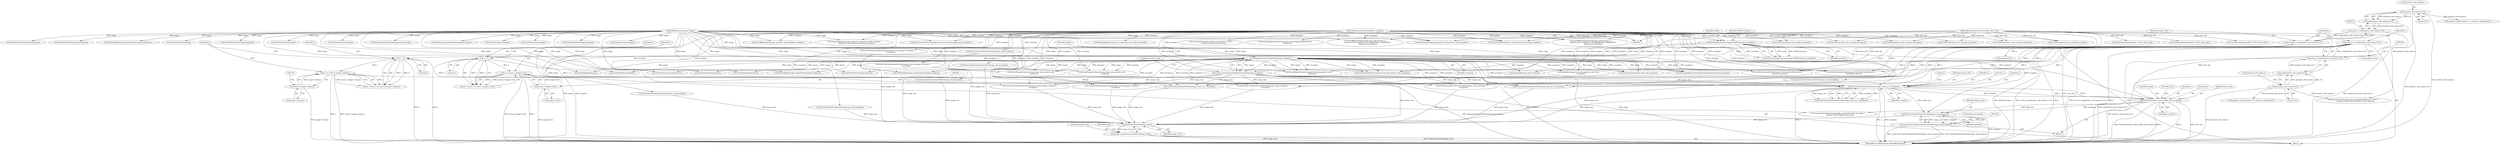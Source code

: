 digraph "0_ImageMagick_726812fa2fa7ce16bcf58f6e115f65427a1c0950_2@pointer" {
"1001264" [label="(Call,SyncCacheViewAuthenticPixels(image_view,exception))"];
"1001225" [label="(Call,GetCacheViewAuthenticPixels(image_view,x,y,1,1,exception))"];
"1000219" [label="(Call,image_view=AcquireAuthenticCacheView(image,exception))"];
"1000221" [label="(Call,AcquireAuthenticCacheView(image,exception))"];
"1000188" [label="(Call,SetImageColorspace(image,sRGBColorspace,exception))"];
"1000104" [label="(MethodParameterIn,Image *image)"];
"1000107" [label="(MethodParameterIn,ExceptionInfo *exception)"];
"1001212" [label="(Call,x < 0)"];
"1000195" [label="(Call,x=(ssize_t) ceil(primitive_info->point.x-0.5))"];
"1000197" [label="(Call,(ssize_t) ceil(primitive_info->point.x-0.5))"];
"1000199" [label="(Call,ceil(primitive_info->point.x-0.5))"];
"1000200" [label="(Call,primitive_info->point.x-0.5)"];
"1001215" [label="(Call,x >= (ssize_t) image->columns)"];
"1001217" [label="(Call,(ssize_t) image->columns)"];
"1001199" [label="(Call,y < 0)"];
"1000207" [label="(Call,y=(ssize_t) ceil(primitive_info->point.y-0.5))"];
"1000209" [label="(Call,(ssize_t) ceil(primitive_info->point.y-0.5))"];
"1000211" [label="(Call,ceil(primitive_info->point.y-0.5))"];
"1000212" [label="(Call,primitive_info->point.y-0.5)"];
"1001202" [label="(Call,y >= (ssize_t) image->rows)"];
"1001204" [label="(Call,(ssize_t) image->rows)"];
"1001239" [label="(Call,GetFillColor(draw_info,x,y,&fill_color,exception))"];
"1000105" [label="(MethodParameterIn,const DrawInfo *draw_info)"];
"1001262" [label="(Call,(void) SyncCacheViewAuthenticPixels(image_view,exception))"];
"1001608" [label="(Call,DestroyCacheView(image_view))"];
"1001606" [label="(Call,image_view=DestroyCacheView(image_view))"];
"1000932" [label="(Call,ReadImage(clone_info,exception))"];
"1000393" [label="(Call,SyncCacheViewAuthenticPixels(image_view,exception))"];
"1001262" [label="(Call,(void) SyncCacheViewAuthenticPixels(image_view,exception))"];
"1000537" [label="(Call,GetFillColor(draw_info,x,y,&pixel,exception))"];
"1000912" [label="(Call,ReadInlineImage(clone_info,primitive_info->text,\n          exception))"];
"1000213" [label="(Call,primitive_info->point.y)"];
"1000189" [label="(Identifier,image)"];
"1001215" [label="(Call,x >= (ssize_t) image->columns)"];
"1001629" [label="(MethodReturn,MagickExport MagickBooleanType)"];
"1001247" [label="(Identifier,image)"];
"1000870" [label="(Call,SyncCacheViewAuthenticPixels(image_view,exception))"];
"1000220" [label="(Identifier,image_view)"];
"1000212" [label="(Call,primitive_info->point.y-0.5)"];
"1000296" [label="(Call,GetOneCacheViewVirtualPixelInfo(image_view,x,y,&target,\n            exception))"];
"1001217" [label="(Call,(ssize_t) image->columns)"];
"1000269" [label="(Call,GetFillColor(draw_info,x,y,&pixel,exception))"];
"1001267" [label="(ControlStructure,break;)"];
"1001202" [label="(Call,y >= (ssize_t) image->rows)"];
"1000201" [label="(Call,primitive_info->point.x)"];
"1000544" [label="(Call,SetPixelAlpha(image,ClampToQuantum(pixel.alpha),q))"];
"1000186" [label="(Call,(void) SetImageColorspace(image,sRGBColorspace,exception))"];
"1000380" [label="(Call,SetPixelAlpha(image,ClampToQuantum(pixel.alpha),q))"];
"1001388" [label="(Call,CloneDrawInfo((ImageInfo *) NULL,draw_info))"];
"1000221" [label="(Call,AcquireAuthenticCacheView(image,exception))"];
"1000209" [label="(Call,(ssize_t) ceil(primitive_info->point.y-0.5))"];
"1000195" [label="(Call,x=(ssize_t) ceil(primitive_info->point.x-0.5))"];
"1000206" [label="(Literal,0.5)"];
"1000370" [label="(Call,GetPixelChannels(image))"];
"1000226" [label="(Identifier,primitive_info)"];
"1000606" [label="(Call,SetPixelViaPixelInfo(image,&pixel,q))"];
"1000208" [label="(Identifier,y)"];
"1000105" [label="(MethodParameterIn,const DrawInfo *draw_info)"];
"1001198" [label="(Call,(y < 0) || (y >= (ssize_t) image->rows))"];
"1000678" [label="(Call,GetPixelInfoPixel(image,q,&pixel))"];
"1000730" [label="(Call,GetOneVirtualPixelInfo(image,TileVirtualPixelMethod,x,y,\n            &target,exception))"];
"1000276" [label="(Call,SetPixelAlpha(image,ClampToQuantum(pixel.alpha),q))"];
"1000599" [label="(Call,GetFillColor(draw_info,x,y,&pixel,exception))"];
"1000285" [label="(Call,SyncCacheViewAuthenticPixels(image_view,exception))"];
"1000255" [label="(Call,GetCacheViewAuthenticPixels(image_view,x,y,1,1,exception))"];
"1000223" [label="(Identifier,exception)"];
"1000553" [label="(Call,GetPixelChannels(image))"];
"1001480" [label="(Call,primitive_info[i-1].point.x == primitive_info[0].point.x)"];
"1000507" [label="(Call,GetCacheViewAuthenticPixels(image_view,0,y,image->columns,1,\n              exception))"];
"1001258" [label="(Call,GetPixelAlpha(image,q))"];
"1000211" [label="(Call,ceil(primitive_info->point.y-0.5))"];
"1000801" [label="(Call,GetPixelInfo(image,&pixel))"];
"1001245" [label="(Identifier,exception)"];
"1001165" [label="(Call,DrawAffineImage(image,composite_image,&affine,exception))"];
"1001608" [label="(Call,DestroyCacheView(image_view))"];
"1001211" [label="(Call,(x < 0) || (x >= (ssize_t) image->columns))"];
"1001206" [label="(Call,image->rows)"];
"1001409" [label="(Call,DrawPolygonPrimitive(image,clone_info,primitive_info,\n             exception))"];
"1001225" [label="(Call,GetCacheViewAuthenticPixels(image_view,x,y,1,1,exception))"];
"1000196" [label="(Identifier,x)"];
"1001264" [label="(Call,SyncCacheViewAuthenticPixels(image_view,exception))"];
"1000822" [label="(Call,GetCacheViewAuthenticPixels(image_view,0,y,image->columns,1,\n              exception))"];
"1000222" [label="(Identifier,image)"];
"1001266" [label="(Identifier,exception)"];
"1001214" [label="(Literal,0)"];
"1001231" [label="(Identifier,exception)"];
"1000191" [label="(Identifier,exception)"];
"1000219" [label="(Call,image_view=AcquireAuthenticCacheView(image,exception))"];
"1001243" [label="(Call,&fill_color)"];
"1000866" [label="(Call,GetPixelChannels(image))"];
"1001212" [label="(Call,x < 0)"];
"1000108" [label="(Block,)"];
"1001581" [label="(Call,DrawPolygonPrimitive(image,clone_info,primitive_info,\n             exception))"];
"1000482" [label="(Call,SetImageChannelMask(image,channel_mask))"];
"1001552" [label="(Call,DrawPolygonPrimitive(image,draw_info,primitive_info,\n                exception))"];
"1000464" [label="(Call,FloodfillPaintImage(image,draw_info,&target,x,y,\n            primitive_info->method == FloodfillMethod ? MagickFalse :\n            MagickTrue,exception))"];
"1001239" [label="(Call,GetFillColor(draw_info,x,y,&fill_color,exception))"];
"1000557" [label="(Call,SyncCacheViewAuthenticPixels(image_view,exception))"];
"1000459" [label="(Call,SetImageChannelMask(image,AlphaChannel))"];
"1001229" [label="(Literal,1)"];
"1000694" [label="(Call,GetPixelChannels(image))"];
"1001265" [label="(Identifier,image_view)"];
"1000190" [label="(Identifier,sRGBColorspace)"];
"1000715" [label="(Call,SyncCacheViewAuthenticPixels(image_view,exception))"];
"1001600" [label="(Call,DrawPolygonPrimitive(image,draw_info,primitive_info,exception))"];
"1000389" [label="(Call,GetPixelChannels(image))"];
"1000648" [label="(Call,GetCacheViewAuthenticPixels(image_view,0,y,image->columns,1,\n              exception))"];
"1001072" [label="(Call,SetGeometry(image,&geometry))"];
"1000188" [label="(Call,SetImageColorspace(image,sRGBColorspace,exception))"];
"1001226" [label="(Identifier,image_view)"];
"1001606" [label="(Call,image_view=DestroyCacheView(image_view))"];
"1001227" [label="(Identifier,x)"];
"1000409" [label="(Call,GetOneVirtualPixelInfo(image,TileVirtualPixelMethod,x,y,\n            &target,exception))"];
"1001200" [label="(Identifier,y)"];
"1001607" [label="(Identifier,image_view)"];
"1001242" [label="(Identifier,y)"];
"1001592" [label="(Call,DrawStrokePolygon(image,draw_info,primitive_info,exception))"];
"1001066" [label="(Call,SetImageAlpha(composite_image,draw_info->alpha,exception))"];
"1000199" [label="(Call,ceil(primitive_info->point.x-0.5))"];
"1001201" [label="(Literal,0)"];
"1000107" [label="(MethodParameterIn,ExceptionInfo *exception)"];
"1000207" [label="(Call,y=(ssize_t) ceil(primitive_info->point.y-0.5))"];
"1001223" [label="(Call,q=GetCacheViewAuthenticPixels(image_view,x,y,1,1,exception))"];
"1001420" [label="(Call,DrawDashPolygon(draw_info,primitive_info,image,exception))"];
"1000697" [label="(Call,GetFillColor(draw_info,x,y,&pixel,exception))"];
"1000581" [label="(Call,GetCacheViewAuthenticPixels(image_view,x,y,1,1,exception))"];
"1001174" [label="(Call,CompositeImage(image,composite_image,draw_info->compose,\n          MagickTrue,geometry.x,geometry.y,exception))"];
"1000324" [label="(Call,GetCacheViewAuthenticPixels(image_view,0,y,image->columns,1,\n              exception))"];
"1000104" [label="(MethodParameterIn,Image *image)"];
"1001088" [label="(Call,geometry.y=y)"];
"1000218" [label="(Literal,0.5)"];
"1000354" [label="(Call,GetPixelInfoPixel(image,q,&pixel))"];
"1001199" [label="(Call,y < 0)"];
"1001204" [label="(Call,(ssize_t) image->rows)"];
"1001230" [label="(Literal,1)"];
"1001219" [label="(Call,image->columns)"];
"1001300" [label="(Call,FormatLocaleString(geometry,MagickPathExtent,\"%+f%+f\",\n        primitive_info->point.x,primitive_info->point.y))"];
"1001216" [label="(Identifier,x)"];
"1001497" [label="(Call,primitive_info[i-1].point.y == primitive_info[0].point.y)"];
"1001613" [label="(Identifier,image)"];
"1001246" [label="(Call,CompositePixelOver(image,&fill_color,(double) fill_color.alpha,q,\n        (double) GetPixelAlpha(image,q),q))"];
"1000711" [label="(Call,GetPixelChannels(image))"];
"1001241" [label="(Identifier,x)"];
"1000595" [label="(Call,GetPixelInfo(image,&pixel))"];
"1001228" [label="(Identifier,y)"];
"1001609" [label="(Identifier,image_view)"];
"1001213" [label="(Identifier,x)"];
"1001083" [label="(Call,geometry.x=x)"];
"1000780" [label="(Call,FloodfillPaintImage(image,draw_info,&target,x,y,\n            primitive_info->method == FloodfillMethod ? MagickFalse :\n            MagickTrue,exception))"];
"1001324" [label="(Call,AnnotateImage(image,clone_info,exception))"];
"1000852" [label="(Call,GetFillColor(draw_info,x,y,&pixel,exception))"];
"1001283" [label="(Call,CloneDrawInfo((ImageInfo *) NULL,draw_info))"];
"1000303" [label="(Call,GetPixelInfo(image,&pixel))"];
"1001038" [label="(Call,TransformImage(&composite_image,(char *) NULL,\n            composite_geometry,exception))"];
"1000197" [label="(Call,(ssize_t) ceil(primitive_info->point.x-0.5))"];
"1000624" [label="(Call,GetOneCacheViewVirtualPixelInfo(image_view,x,y,&target,\n            exception))"];
"1001203" [label="(Identifier,y)"];
"1001560" [label="(Call,CloneDrawInfo((ImageInfo *) NULL,draw_info))"];
"1001121" [label="(Call,ParseGravityGeometry(image,composite_geometry,&geometry,exception))"];
"1000200" [label="(Call,primitive_info->point.x-0.5)"];
"1001194" [label="(Block,)"];
"1000239" [label="(Call,SetImageAlphaChannel(image,OpaqueAlphaChannel,exception))"];
"1000613" [label="(Call,SyncCacheViewAuthenticPixels(image_view,exception))"];
"1000704" [label="(Call,SetPixelViaPixelInfo(image,&pixel,q))"];
"1000859" [label="(Call,SetPixelViaPixelInfo(image,&pixel,q))"];
"1000373" [label="(Call,GetFillColor(draw_info,x,y,&pixel,exception))"];
"1001240" [label="(Identifier,draw_info)"];
"1001054" [label="(Call,SetImageAlphaChannel(composite_image,OpaqueAlphaChannel,\n          exception))"];
"1001264" -> "1001262"  [label="AST: "];
"1001264" -> "1001266"  [label="CFG: "];
"1001265" -> "1001264"  [label="AST: "];
"1001266" -> "1001264"  [label="AST: "];
"1001262" -> "1001264"  [label="CFG: "];
"1001264" -> "1001629"  [label="DDG: exception"];
"1001264" -> "1001262"  [label="DDG: image_view"];
"1001264" -> "1001262"  [label="DDG: exception"];
"1001225" -> "1001264"  [label="DDG: image_view"];
"1001239" -> "1001264"  [label="DDG: exception"];
"1000107" -> "1001264"  [label="DDG: exception"];
"1001264" -> "1001608"  [label="DDG: image_view"];
"1001225" -> "1001223"  [label="AST: "];
"1001225" -> "1001231"  [label="CFG: "];
"1001226" -> "1001225"  [label="AST: "];
"1001227" -> "1001225"  [label="AST: "];
"1001228" -> "1001225"  [label="AST: "];
"1001229" -> "1001225"  [label="AST: "];
"1001230" -> "1001225"  [label="AST: "];
"1001231" -> "1001225"  [label="AST: "];
"1001223" -> "1001225"  [label="CFG: "];
"1001225" -> "1001629"  [label="DDG: y"];
"1001225" -> "1001629"  [label="DDG: x"];
"1001225" -> "1001629"  [label="DDG: exception"];
"1001225" -> "1001223"  [label="DDG: exception"];
"1001225" -> "1001223"  [label="DDG: 1"];
"1001225" -> "1001223"  [label="DDG: image_view"];
"1001225" -> "1001223"  [label="DDG: x"];
"1001225" -> "1001223"  [label="DDG: y"];
"1000219" -> "1001225"  [label="DDG: image_view"];
"1001212" -> "1001225"  [label="DDG: x"];
"1001215" -> "1001225"  [label="DDG: x"];
"1001199" -> "1001225"  [label="DDG: y"];
"1001202" -> "1001225"  [label="DDG: y"];
"1000221" -> "1001225"  [label="DDG: exception"];
"1000107" -> "1001225"  [label="DDG: exception"];
"1001225" -> "1001239"  [label="DDG: x"];
"1001225" -> "1001239"  [label="DDG: y"];
"1001225" -> "1001239"  [label="DDG: exception"];
"1001225" -> "1001608"  [label="DDG: image_view"];
"1000219" -> "1000108"  [label="AST: "];
"1000219" -> "1000221"  [label="CFG: "];
"1000220" -> "1000219"  [label="AST: "];
"1000221" -> "1000219"  [label="AST: "];
"1000226" -> "1000219"  [label="CFG: "];
"1000219" -> "1001629"  [label="DDG: AcquireAuthenticCacheView(image,exception)"];
"1000221" -> "1000219"  [label="DDG: image"];
"1000221" -> "1000219"  [label="DDG: exception"];
"1000219" -> "1000255"  [label="DDG: image_view"];
"1000219" -> "1000296"  [label="DDG: image_view"];
"1000219" -> "1000507"  [label="DDG: image_view"];
"1000219" -> "1000581"  [label="DDG: image_view"];
"1000219" -> "1000624"  [label="DDG: image_view"];
"1000219" -> "1000822"  [label="DDG: image_view"];
"1000219" -> "1001608"  [label="DDG: image_view"];
"1000221" -> "1000223"  [label="CFG: "];
"1000222" -> "1000221"  [label="AST: "];
"1000223" -> "1000221"  [label="AST: "];
"1000221" -> "1001629"  [label="DDG: exception"];
"1000221" -> "1001629"  [label="DDG: image"];
"1000188" -> "1000221"  [label="DDG: image"];
"1000188" -> "1000221"  [label="DDG: exception"];
"1000104" -> "1000221"  [label="DDG: image"];
"1000107" -> "1000221"  [label="DDG: exception"];
"1000221" -> "1000239"  [label="DDG: image"];
"1000221" -> "1000239"  [label="DDG: exception"];
"1000221" -> "1000255"  [label="DDG: exception"];
"1000221" -> "1000276"  [label="DDG: image"];
"1000221" -> "1000296"  [label="DDG: exception"];
"1000221" -> "1000303"  [label="DDG: image"];
"1000221" -> "1000409"  [label="DDG: image"];
"1000221" -> "1000409"  [label="DDG: exception"];
"1000221" -> "1000507"  [label="DDG: exception"];
"1000221" -> "1000544"  [label="DDG: image"];
"1000221" -> "1000581"  [label="DDG: exception"];
"1000221" -> "1000595"  [label="DDG: image"];
"1000221" -> "1000624"  [label="DDG: exception"];
"1000221" -> "1000678"  [label="DDG: image"];
"1000221" -> "1000730"  [label="DDG: image"];
"1000221" -> "1000730"  [label="DDG: exception"];
"1000221" -> "1000801"  [label="DDG: image"];
"1000221" -> "1000822"  [label="DDG: exception"];
"1000221" -> "1000912"  [label="DDG: exception"];
"1000221" -> "1000932"  [label="DDG: exception"];
"1000221" -> "1001072"  [label="DDG: image"];
"1000221" -> "1001258"  [label="DDG: image"];
"1000221" -> "1001324"  [label="DDG: image"];
"1000221" -> "1001324"  [label="DDG: exception"];
"1000221" -> "1001409"  [label="DDG: image"];
"1000221" -> "1001409"  [label="DDG: exception"];
"1000221" -> "1001552"  [label="DDG: image"];
"1000221" -> "1001552"  [label="DDG: exception"];
"1000221" -> "1001581"  [label="DDG: image"];
"1000221" -> "1001581"  [label="DDG: exception"];
"1000221" -> "1001600"  [label="DDG: image"];
"1000221" -> "1001600"  [label="DDG: exception"];
"1000188" -> "1000186"  [label="AST: "];
"1000188" -> "1000191"  [label="CFG: "];
"1000189" -> "1000188"  [label="AST: "];
"1000190" -> "1000188"  [label="AST: "];
"1000191" -> "1000188"  [label="AST: "];
"1000186" -> "1000188"  [label="CFG: "];
"1000188" -> "1001629"  [label="DDG: sRGBColorspace"];
"1000188" -> "1000186"  [label="DDG: image"];
"1000188" -> "1000186"  [label="DDG: sRGBColorspace"];
"1000188" -> "1000186"  [label="DDG: exception"];
"1000104" -> "1000188"  [label="DDG: image"];
"1000107" -> "1000188"  [label="DDG: exception"];
"1000104" -> "1000103"  [label="AST: "];
"1000104" -> "1001629"  [label="DDG: image"];
"1000104" -> "1000239"  [label="DDG: image"];
"1000104" -> "1000276"  [label="DDG: image"];
"1000104" -> "1000303"  [label="DDG: image"];
"1000104" -> "1000354"  [label="DDG: image"];
"1000104" -> "1000370"  [label="DDG: image"];
"1000104" -> "1000380"  [label="DDG: image"];
"1000104" -> "1000389"  [label="DDG: image"];
"1000104" -> "1000409"  [label="DDG: image"];
"1000104" -> "1000459"  [label="DDG: image"];
"1000104" -> "1000464"  [label="DDG: image"];
"1000104" -> "1000482"  [label="DDG: image"];
"1000104" -> "1000544"  [label="DDG: image"];
"1000104" -> "1000553"  [label="DDG: image"];
"1000104" -> "1000595"  [label="DDG: image"];
"1000104" -> "1000606"  [label="DDG: image"];
"1000104" -> "1000678"  [label="DDG: image"];
"1000104" -> "1000694"  [label="DDG: image"];
"1000104" -> "1000704"  [label="DDG: image"];
"1000104" -> "1000711"  [label="DDG: image"];
"1000104" -> "1000730"  [label="DDG: image"];
"1000104" -> "1000780"  [label="DDG: image"];
"1000104" -> "1000801"  [label="DDG: image"];
"1000104" -> "1000859"  [label="DDG: image"];
"1000104" -> "1000866"  [label="DDG: image"];
"1000104" -> "1001072"  [label="DDG: image"];
"1000104" -> "1001121"  [label="DDG: image"];
"1000104" -> "1001165"  [label="DDG: image"];
"1000104" -> "1001174"  [label="DDG: image"];
"1000104" -> "1001246"  [label="DDG: image"];
"1000104" -> "1001258"  [label="DDG: image"];
"1000104" -> "1001324"  [label="DDG: image"];
"1000104" -> "1001409"  [label="DDG: image"];
"1000104" -> "1001420"  [label="DDG: image"];
"1000104" -> "1001552"  [label="DDG: image"];
"1000104" -> "1001581"  [label="DDG: image"];
"1000104" -> "1001592"  [label="DDG: image"];
"1000104" -> "1001600"  [label="DDG: image"];
"1000107" -> "1000103"  [label="AST: "];
"1000107" -> "1001629"  [label="DDG: exception"];
"1000107" -> "1000239"  [label="DDG: exception"];
"1000107" -> "1000255"  [label="DDG: exception"];
"1000107" -> "1000269"  [label="DDG: exception"];
"1000107" -> "1000285"  [label="DDG: exception"];
"1000107" -> "1000296"  [label="DDG: exception"];
"1000107" -> "1000324"  [label="DDG: exception"];
"1000107" -> "1000373"  [label="DDG: exception"];
"1000107" -> "1000393"  [label="DDG: exception"];
"1000107" -> "1000409"  [label="DDG: exception"];
"1000107" -> "1000464"  [label="DDG: exception"];
"1000107" -> "1000507"  [label="DDG: exception"];
"1000107" -> "1000537"  [label="DDG: exception"];
"1000107" -> "1000557"  [label="DDG: exception"];
"1000107" -> "1000581"  [label="DDG: exception"];
"1000107" -> "1000599"  [label="DDG: exception"];
"1000107" -> "1000613"  [label="DDG: exception"];
"1000107" -> "1000624"  [label="DDG: exception"];
"1000107" -> "1000648"  [label="DDG: exception"];
"1000107" -> "1000697"  [label="DDG: exception"];
"1000107" -> "1000715"  [label="DDG: exception"];
"1000107" -> "1000730"  [label="DDG: exception"];
"1000107" -> "1000780"  [label="DDG: exception"];
"1000107" -> "1000822"  [label="DDG: exception"];
"1000107" -> "1000852"  [label="DDG: exception"];
"1000107" -> "1000870"  [label="DDG: exception"];
"1000107" -> "1000912"  [label="DDG: exception"];
"1000107" -> "1000932"  [label="DDG: exception"];
"1000107" -> "1001038"  [label="DDG: exception"];
"1000107" -> "1001054"  [label="DDG: exception"];
"1000107" -> "1001066"  [label="DDG: exception"];
"1000107" -> "1001121"  [label="DDG: exception"];
"1000107" -> "1001165"  [label="DDG: exception"];
"1000107" -> "1001174"  [label="DDG: exception"];
"1000107" -> "1001239"  [label="DDG: exception"];
"1000107" -> "1001324"  [label="DDG: exception"];
"1000107" -> "1001409"  [label="DDG: exception"];
"1000107" -> "1001420"  [label="DDG: exception"];
"1000107" -> "1001552"  [label="DDG: exception"];
"1000107" -> "1001581"  [label="DDG: exception"];
"1000107" -> "1001592"  [label="DDG: exception"];
"1000107" -> "1001600"  [label="DDG: exception"];
"1001212" -> "1001211"  [label="AST: "];
"1001212" -> "1001214"  [label="CFG: "];
"1001213" -> "1001212"  [label="AST: "];
"1001214" -> "1001212"  [label="AST: "];
"1001216" -> "1001212"  [label="CFG: "];
"1001211" -> "1001212"  [label="CFG: "];
"1001212" -> "1001629"  [label="DDG: x"];
"1001212" -> "1001211"  [label="DDG: x"];
"1001212" -> "1001211"  [label="DDG: 0"];
"1000195" -> "1001212"  [label="DDG: x"];
"1001212" -> "1001215"  [label="DDG: x"];
"1000195" -> "1000108"  [label="AST: "];
"1000195" -> "1000197"  [label="CFG: "];
"1000196" -> "1000195"  [label="AST: "];
"1000197" -> "1000195"  [label="AST: "];
"1000208" -> "1000195"  [label="CFG: "];
"1000195" -> "1001629"  [label="DDG: (ssize_t) ceil(primitive_info->point.x-0.5)"];
"1000195" -> "1001629"  [label="DDG: x"];
"1000197" -> "1000195"  [label="DDG: ceil(primitive_info->point.x-0.5)"];
"1000195" -> "1000255"  [label="DDG: x"];
"1000195" -> "1000296"  [label="DDG: x"];
"1000195" -> "1000409"  [label="DDG: x"];
"1000195" -> "1000581"  [label="DDG: x"];
"1000195" -> "1000624"  [label="DDG: x"];
"1000195" -> "1000730"  [label="DDG: x"];
"1000195" -> "1001083"  [label="DDG: x"];
"1000197" -> "1000199"  [label="CFG: "];
"1000198" -> "1000197"  [label="AST: "];
"1000199" -> "1000197"  [label="AST: "];
"1000197" -> "1001629"  [label="DDG: ceil(primitive_info->point.x-0.5)"];
"1000199" -> "1000197"  [label="DDG: primitive_info->point.x-0.5"];
"1000199" -> "1000200"  [label="CFG: "];
"1000200" -> "1000199"  [label="AST: "];
"1000199" -> "1001629"  [label="DDG: primitive_info->point.x-0.5"];
"1000200" -> "1000199"  [label="DDG: primitive_info->point.x"];
"1000200" -> "1000199"  [label="DDG: 0.5"];
"1000200" -> "1000206"  [label="CFG: "];
"1000201" -> "1000200"  [label="AST: "];
"1000206" -> "1000200"  [label="AST: "];
"1000200" -> "1001629"  [label="DDG: primitive_info->point.x"];
"1000200" -> "1001300"  [label="DDG: primitive_info->point.x"];
"1000200" -> "1001480"  [label="DDG: primitive_info->point.x"];
"1001215" -> "1001211"  [label="AST: "];
"1001215" -> "1001217"  [label="CFG: "];
"1001216" -> "1001215"  [label="AST: "];
"1001217" -> "1001215"  [label="AST: "];
"1001211" -> "1001215"  [label="CFG: "];
"1001215" -> "1001629"  [label="DDG: x"];
"1001215" -> "1001629"  [label="DDG: (ssize_t) image->columns"];
"1001215" -> "1001211"  [label="DDG: x"];
"1001215" -> "1001211"  [label="DDG: (ssize_t) image->columns"];
"1001217" -> "1001215"  [label="DDG: image->columns"];
"1001217" -> "1001219"  [label="CFG: "];
"1001218" -> "1001217"  [label="AST: "];
"1001219" -> "1001217"  [label="AST: "];
"1001217" -> "1001629"  [label="DDG: image->columns"];
"1001199" -> "1001198"  [label="AST: "];
"1001199" -> "1001201"  [label="CFG: "];
"1001200" -> "1001199"  [label="AST: "];
"1001201" -> "1001199"  [label="AST: "];
"1001203" -> "1001199"  [label="CFG: "];
"1001198" -> "1001199"  [label="CFG: "];
"1001199" -> "1001629"  [label="DDG: y"];
"1001199" -> "1001198"  [label="DDG: y"];
"1001199" -> "1001198"  [label="DDG: 0"];
"1000207" -> "1001199"  [label="DDG: y"];
"1001199" -> "1001202"  [label="DDG: y"];
"1000207" -> "1000108"  [label="AST: "];
"1000207" -> "1000209"  [label="CFG: "];
"1000208" -> "1000207"  [label="AST: "];
"1000209" -> "1000207"  [label="AST: "];
"1000220" -> "1000207"  [label="CFG: "];
"1000207" -> "1001629"  [label="DDG: (ssize_t) ceil(primitive_info->point.y-0.5)"];
"1000207" -> "1001629"  [label="DDG: y"];
"1000209" -> "1000207"  [label="DDG: ceil(primitive_info->point.y-0.5)"];
"1000207" -> "1000255"  [label="DDG: y"];
"1000207" -> "1000296"  [label="DDG: y"];
"1000207" -> "1000409"  [label="DDG: y"];
"1000207" -> "1000581"  [label="DDG: y"];
"1000207" -> "1000624"  [label="DDG: y"];
"1000207" -> "1000730"  [label="DDG: y"];
"1000207" -> "1001088"  [label="DDG: y"];
"1000209" -> "1000211"  [label="CFG: "];
"1000210" -> "1000209"  [label="AST: "];
"1000211" -> "1000209"  [label="AST: "];
"1000209" -> "1001629"  [label="DDG: ceil(primitive_info->point.y-0.5)"];
"1000211" -> "1000209"  [label="DDG: primitive_info->point.y-0.5"];
"1000211" -> "1000212"  [label="CFG: "];
"1000212" -> "1000211"  [label="AST: "];
"1000211" -> "1001629"  [label="DDG: primitive_info->point.y-0.5"];
"1000212" -> "1000211"  [label="DDG: primitive_info->point.y"];
"1000212" -> "1000211"  [label="DDG: 0.5"];
"1000212" -> "1000218"  [label="CFG: "];
"1000213" -> "1000212"  [label="AST: "];
"1000218" -> "1000212"  [label="AST: "];
"1000212" -> "1001629"  [label="DDG: primitive_info->point.y"];
"1000212" -> "1001300"  [label="DDG: primitive_info->point.y"];
"1000212" -> "1001497"  [label="DDG: primitive_info->point.y"];
"1001202" -> "1001198"  [label="AST: "];
"1001202" -> "1001204"  [label="CFG: "];
"1001203" -> "1001202"  [label="AST: "];
"1001204" -> "1001202"  [label="AST: "];
"1001198" -> "1001202"  [label="CFG: "];
"1001202" -> "1001629"  [label="DDG: (ssize_t) image->rows"];
"1001202" -> "1001629"  [label="DDG: y"];
"1001202" -> "1001198"  [label="DDG: y"];
"1001202" -> "1001198"  [label="DDG: (ssize_t) image->rows"];
"1001204" -> "1001202"  [label="DDG: image->rows"];
"1001204" -> "1001206"  [label="CFG: "];
"1001205" -> "1001204"  [label="AST: "];
"1001206" -> "1001204"  [label="AST: "];
"1001204" -> "1001629"  [label="DDG: image->rows"];
"1001239" -> "1001194"  [label="AST: "];
"1001239" -> "1001245"  [label="CFG: "];
"1001240" -> "1001239"  [label="AST: "];
"1001241" -> "1001239"  [label="AST: "];
"1001242" -> "1001239"  [label="AST: "];
"1001243" -> "1001239"  [label="AST: "];
"1001245" -> "1001239"  [label="AST: "];
"1001247" -> "1001239"  [label="CFG: "];
"1001239" -> "1001629"  [label="DDG: GetFillColor(draw_info,x,y,&fill_color,exception)"];
"1001239" -> "1001629"  [label="DDG: x"];
"1001239" -> "1001629"  [label="DDG: y"];
"1001239" -> "1001629"  [label="DDG: draw_info"];
"1000105" -> "1001239"  [label="DDG: draw_info"];
"1001239" -> "1001246"  [label="DDG: &fill_color"];
"1000105" -> "1000103"  [label="AST: "];
"1000105" -> "1001629"  [label="DDG: draw_info"];
"1000105" -> "1000269"  [label="DDG: draw_info"];
"1000105" -> "1000373"  [label="DDG: draw_info"];
"1000105" -> "1000464"  [label="DDG: draw_info"];
"1000105" -> "1000537"  [label="DDG: draw_info"];
"1000105" -> "1000599"  [label="DDG: draw_info"];
"1000105" -> "1000697"  [label="DDG: draw_info"];
"1000105" -> "1000780"  [label="DDG: draw_info"];
"1000105" -> "1000852"  [label="DDG: draw_info"];
"1000105" -> "1001283"  [label="DDG: draw_info"];
"1000105" -> "1001388"  [label="DDG: draw_info"];
"1000105" -> "1001420"  [label="DDG: draw_info"];
"1000105" -> "1001552"  [label="DDG: draw_info"];
"1000105" -> "1001560"  [label="DDG: draw_info"];
"1000105" -> "1001592"  [label="DDG: draw_info"];
"1000105" -> "1001600"  [label="DDG: draw_info"];
"1001262" -> "1001194"  [label="AST: "];
"1001263" -> "1001262"  [label="AST: "];
"1001267" -> "1001262"  [label="CFG: "];
"1001262" -> "1001629"  [label="DDG: (void) SyncCacheViewAuthenticPixels(image_view,exception)"];
"1001262" -> "1001629"  [label="DDG: SyncCacheViewAuthenticPixels(image_view,exception)"];
"1001608" -> "1001606"  [label="AST: "];
"1001608" -> "1001609"  [label="CFG: "];
"1001609" -> "1001608"  [label="AST: "];
"1001606" -> "1001608"  [label="CFG: "];
"1001608" -> "1001606"  [label="DDG: image_view"];
"1000285" -> "1001608"  [label="DDG: image_view"];
"1000715" -> "1001608"  [label="DDG: image_view"];
"1000393" -> "1001608"  [label="DDG: image_view"];
"1000870" -> "1001608"  [label="DDG: image_view"];
"1000822" -> "1001608"  [label="DDG: image_view"];
"1000557" -> "1001608"  [label="DDG: image_view"];
"1000581" -> "1001608"  [label="DDG: image_view"];
"1000624" -> "1001608"  [label="DDG: image_view"];
"1000255" -> "1001608"  [label="DDG: image_view"];
"1000507" -> "1001608"  [label="DDG: image_view"];
"1000613" -> "1001608"  [label="DDG: image_view"];
"1000296" -> "1001608"  [label="DDG: image_view"];
"1000648" -> "1001608"  [label="DDG: image_view"];
"1000324" -> "1001608"  [label="DDG: image_view"];
"1001606" -> "1000108"  [label="AST: "];
"1001607" -> "1001606"  [label="AST: "];
"1001613" -> "1001606"  [label="CFG: "];
"1001606" -> "1001629"  [label="DDG: image_view"];
"1001606" -> "1001629"  [label="DDG: DestroyCacheView(image_view)"];
}

